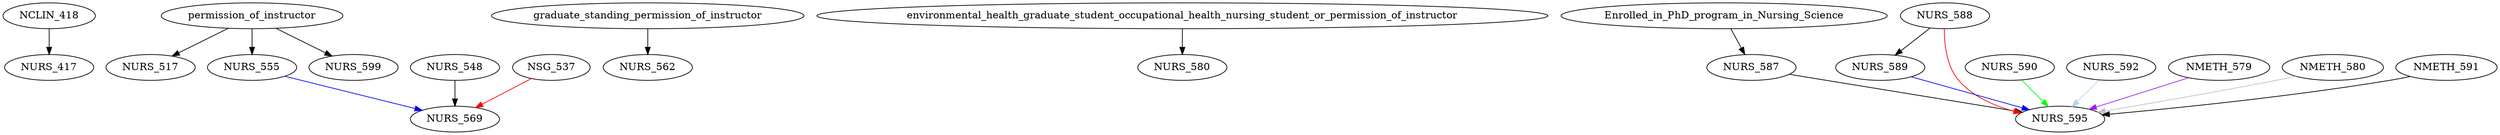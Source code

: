 digraph G {
    edge [color=black];
    NCLIN_418 -> NURS_417;
    edge [color=black];
    permission_of_instructor -> NURS_517;
    edge [color=black];
    permission_of_instructor -> NURS_555;
    edge [color=black];
    graduate_standing_permission_of_instructor -> NURS_562;
    edge [color=black];
    NURS_548 -> NURS_569;
    edge [color=red];
    NSG_537 -> NURS_569;
    edge [color=blue];
    NURS_555 -> NURS_569;
    edge [color=black];
    environmental_health_graduate_student_occupational_health_nursing_student_or_permission_of_instructor -> NURS_580;
    edge [color=black];
    Enrolled_in_PhD_program_in_Nursing_Science -> NURS_587;
    edge [color=black];
    NURS_588 -> NURS_589;
    edge [color=black];
    NURS_587 -> NURS_595;
    edge [color=red];
    NURS_588 -> NURS_595;
    edge [color=blue];
    NURS_589 -> NURS_595;
    edge [color=green];
    NURS_590 -> NURS_595;
    edge [color=lightblue];
    NURS_592 -> NURS_595;
    edge [color=purple];
    NMETH_579 -> NURS_595;
    edge [color=gray];
    NMETH_580 -> NURS_595;
    edge [color=black];
    NMETH_591 -> NURS_595;
    edge [color=black];
    permission_of_instructor -> NURS_599;
}
